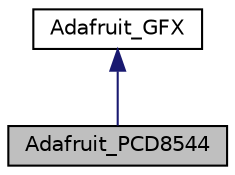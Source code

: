 digraph "Adafruit_PCD8544"
{
  edge [fontname="Helvetica",fontsize="10",labelfontname="Helvetica",labelfontsize="10"];
  node [fontname="Helvetica",fontsize="10",shape=record];
  Node0 [label="Adafruit_PCD8544",height=0.2,width=0.4,color="black", fillcolor="grey75", style="filled", fontcolor="black"];
  Node1 -> Node0 [dir="back",color="midnightblue",fontsize="10",style="solid",fontname="Helvetica"];
  Node1 [label="Adafruit_GFX",height=0.2,width=0.4,color="black", fillcolor="white", style="filled",URL="$class_adafruit___g_f_x.html"];
}
